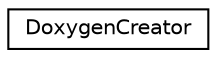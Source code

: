 digraph "Graphical Class Hierarchy"
{
 // INTERACTIVE_SVG=YES
 // LATEX_PDF_SIZE
  edge [fontname="Helvetica",fontsize="10",labelfontname="Helvetica",labelfontsize="10"];
  node [fontname="Helvetica",fontsize="10",shape=record];
  rankdir="LR";
  Node0 [label="DoxygenCreator",height=0.2,width=0.4,color="black", fillcolor="white", style="filled",URL="$classdoxygen__creator_1_1_doxygen_creator.html",tooltip="Class to generate Doxygen documentation for and code documentation with uniform settings and style."];
}
